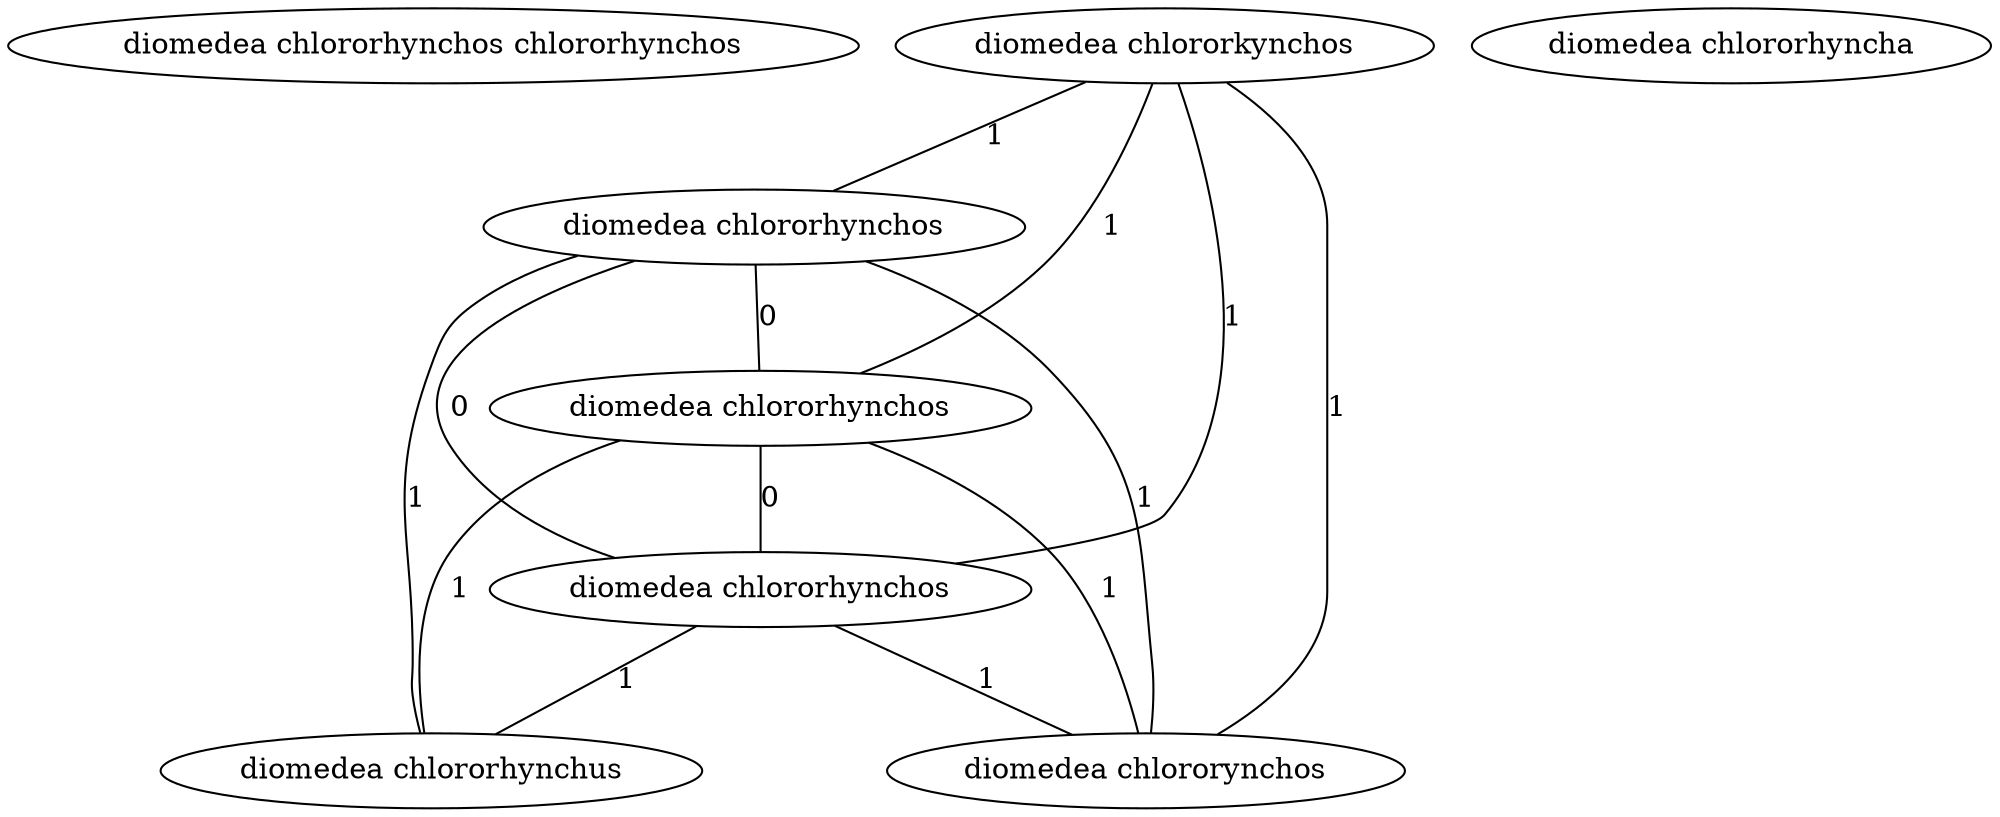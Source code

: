 graph G {
607174 [label="diomedea chlororhynchos chlororhynchos"];
5090054 [label="diomedea chlororkynchos"];
4983329 [label="diomedea chlororhynchos"];
2254155 [label="diomedea chlororhyncha"];
160354 [label="diomedea chlororhynchos"];
13209 [label="diomedea chlororhynchos"];
1170582 [label="diomedea chlororhynchus"];
1071339 [label="diomedea chlororynchos"];
5090054 -- 4983329 [label="1"];
5090054 -- 160354 [label="1"];
5090054 -- 13209 [label="1"];
5090054 -- 1071339 [label="1"];
4983329 -- 160354 [label="0"];
4983329 -- 13209 [label="0"];
4983329 -- 1170582 [label="1"];
4983329 -- 1071339 [label="1"];
160354 -- 13209 [label="0"];
160354 -- 1170582 [label="1"];
160354 -- 1071339 [label="1"];
13209 -- 1170582 [label="1"];
13209 -- 1071339 [label="1"];
}
